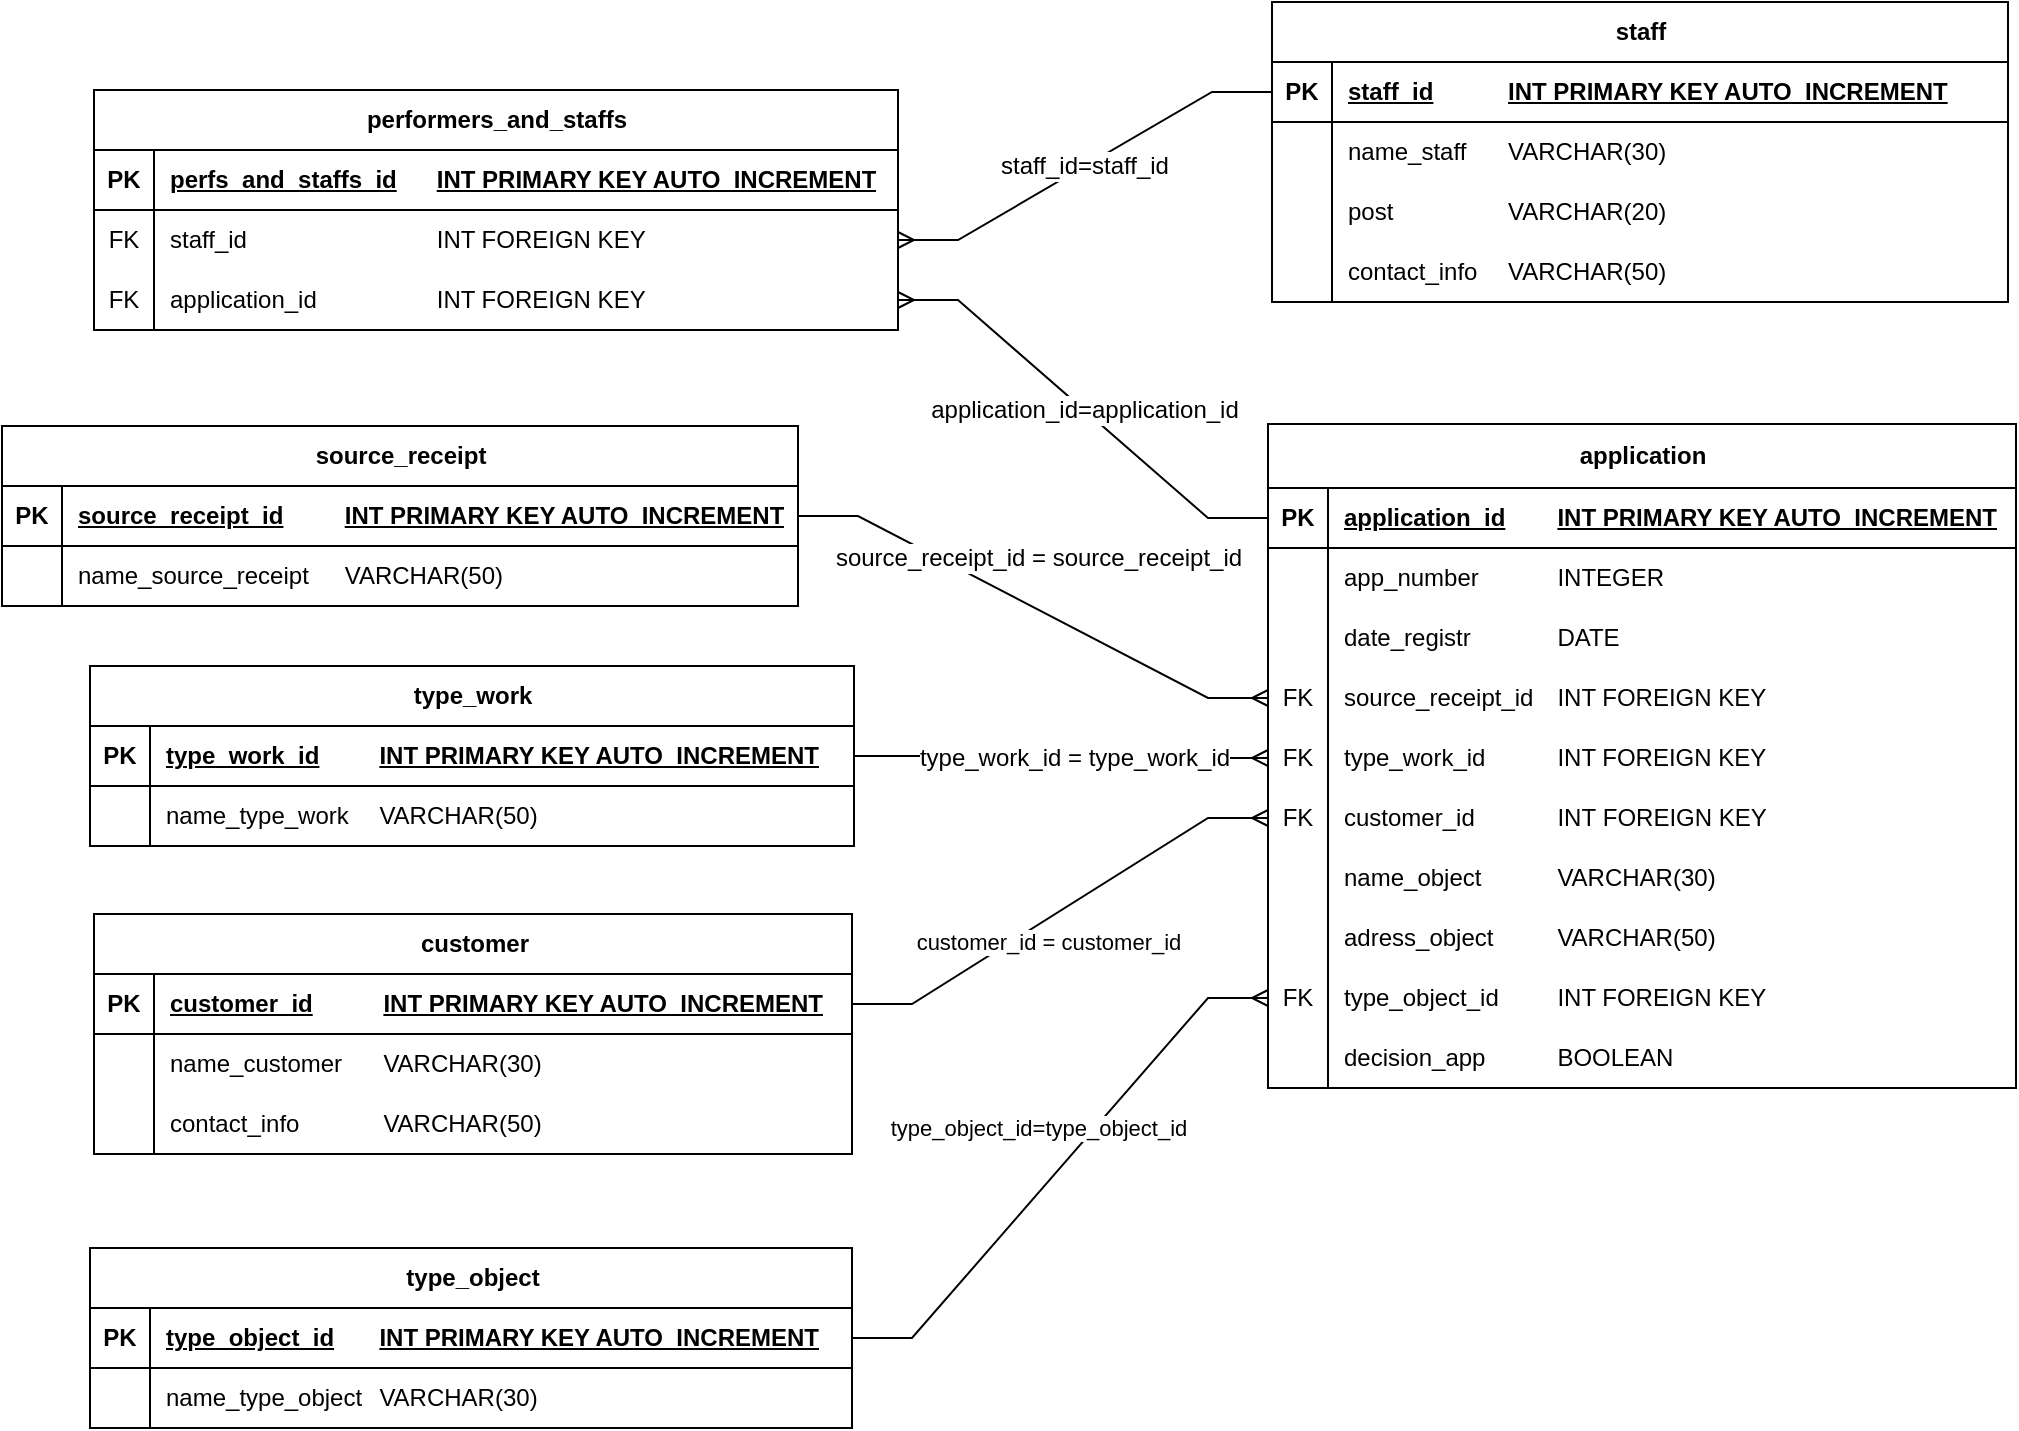 <mxfile version="22.0.4" type="github">
  <diagram name="Страница — 1" id="T-DKoPtSWhTibY__fKl3">
    <mxGraphModel dx="1788" dy="986" grid="0" gridSize="10" guides="1" tooltips="1" connect="1" arrows="1" fold="1" page="0" pageScale="1" pageWidth="827" pageHeight="1169" math="0" shadow="0">
      <root>
        <mxCell id="0" />
        <mxCell id="1" parent="0" />
        <mxCell id="Ei_ifeEXS_Easvcl2ouu-1" value="application" style="shape=table;startSize=32;container=1;collapsible=1;childLayout=tableLayout;fixedRows=1;rowLines=0;fontStyle=1;align=center;resizeLast=1;html=1;" parent="1" vertex="1">
          <mxGeometry x="367" y="-95" width="374" height="332" as="geometry" />
        </mxCell>
        <mxCell id="Ei_ifeEXS_Easvcl2ouu-2" value="" style="shape=tableRow;horizontal=0;startSize=0;swimlaneHead=0;swimlaneBody=0;fillColor=none;collapsible=0;dropTarget=0;points=[[0,0.5],[1,0.5]];portConstraint=eastwest;top=0;left=0;right=0;bottom=1;" parent="Ei_ifeEXS_Easvcl2ouu-1" vertex="1">
          <mxGeometry y="32" width="374" height="30" as="geometry" />
        </mxCell>
        <mxCell id="Ei_ifeEXS_Easvcl2ouu-3" value="PK" style="shape=partialRectangle;connectable=0;fillColor=none;top=0;left=0;bottom=0;right=0;fontStyle=1;overflow=hidden;whiteSpace=wrap;html=1;" parent="Ei_ifeEXS_Easvcl2ouu-2" vertex="1">
          <mxGeometry width="30" height="30" as="geometry">
            <mxRectangle width="30" height="30" as="alternateBounds" />
          </mxGeometry>
        </mxCell>
        <mxCell id="Ei_ifeEXS_Easvcl2ouu-4" value="application_id&lt;span style=&quot;white-space: pre;&quot;&gt;&#x9;&lt;/span&gt;INT PRIMARY KEY AUTO_INCREMENT" style="shape=partialRectangle;connectable=0;fillColor=none;top=0;left=0;bottom=0;right=0;align=left;spacingLeft=6;fontStyle=5;overflow=hidden;whiteSpace=wrap;html=1;" parent="Ei_ifeEXS_Easvcl2ouu-2" vertex="1">
          <mxGeometry x="30" width="344" height="30" as="geometry">
            <mxRectangle width="344" height="30" as="alternateBounds" />
          </mxGeometry>
        </mxCell>
        <mxCell id="Ei_ifeEXS_Easvcl2ouu-5" value="" style="shape=tableRow;horizontal=0;startSize=0;swimlaneHead=0;swimlaneBody=0;fillColor=none;collapsible=0;dropTarget=0;points=[[0,0.5],[1,0.5]];portConstraint=eastwest;top=0;left=0;right=0;bottom=0;" parent="Ei_ifeEXS_Easvcl2ouu-1" vertex="1">
          <mxGeometry y="62" width="374" height="30" as="geometry" />
        </mxCell>
        <mxCell id="Ei_ifeEXS_Easvcl2ouu-6" value="" style="shape=partialRectangle;connectable=0;fillColor=none;top=0;left=0;bottom=0;right=0;editable=1;overflow=hidden;whiteSpace=wrap;html=1;" parent="Ei_ifeEXS_Easvcl2ouu-5" vertex="1">
          <mxGeometry width="30" height="30" as="geometry">
            <mxRectangle width="30" height="30" as="alternateBounds" />
          </mxGeometry>
        </mxCell>
        <mxCell id="Ei_ifeEXS_Easvcl2ouu-7" value="&lt;font style=&quot;vertical-align: inherit;&quot;&gt;&lt;font style=&quot;vertical-align: inherit;&quot;&gt;app_number &lt;span style=&quot;white-space: pre;&quot;&gt;&#x9;&lt;/span&gt;&lt;span style=&quot;white-space: pre;&quot;&gt;&#x9;&lt;/span&gt;INTEGER&lt;/font&gt;&lt;/font&gt;" style="shape=partialRectangle;connectable=0;fillColor=none;top=0;left=0;bottom=0;right=0;align=left;spacingLeft=6;overflow=hidden;whiteSpace=wrap;html=1;" parent="Ei_ifeEXS_Easvcl2ouu-5" vertex="1">
          <mxGeometry x="30" width="344" height="30" as="geometry">
            <mxRectangle width="344" height="30" as="alternateBounds" />
          </mxGeometry>
        </mxCell>
        <mxCell id="Ei_ifeEXS_Easvcl2ouu-8" value="" style="shape=tableRow;horizontal=0;startSize=0;swimlaneHead=0;swimlaneBody=0;fillColor=none;collapsible=0;dropTarget=0;points=[[0,0.5],[1,0.5]];portConstraint=eastwest;top=0;left=0;right=0;bottom=0;" parent="Ei_ifeEXS_Easvcl2ouu-1" vertex="1">
          <mxGeometry y="92" width="374" height="30" as="geometry" />
        </mxCell>
        <mxCell id="Ei_ifeEXS_Easvcl2ouu-9" value="" style="shape=partialRectangle;connectable=0;fillColor=none;top=0;left=0;bottom=0;right=0;editable=1;overflow=hidden;whiteSpace=wrap;html=1;" parent="Ei_ifeEXS_Easvcl2ouu-8" vertex="1">
          <mxGeometry width="30" height="30" as="geometry">
            <mxRectangle width="30" height="30" as="alternateBounds" />
          </mxGeometry>
        </mxCell>
        <mxCell id="Ei_ifeEXS_Easvcl2ouu-10" value="&lt;font style=&quot;vertical-align: inherit;&quot;&gt;&lt;font style=&quot;vertical-align: inherit;&quot;&gt;date_registr&lt;span style=&quot;white-space: pre;&quot;&gt;&#x9;&lt;/span&gt;&lt;span style=&quot;white-space: pre;&quot;&gt;&#x9;&lt;/span&gt;DATE&lt;/font&gt;&lt;/font&gt;" style="shape=partialRectangle;connectable=0;fillColor=none;top=0;left=0;bottom=0;right=0;align=left;spacingLeft=6;overflow=hidden;whiteSpace=wrap;html=1;" parent="Ei_ifeEXS_Easvcl2ouu-8" vertex="1">
          <mxGeometry x="30" width="344" height="30" as="geometry">
            <mxRectangle width="344" height="30" as="alternateBounds" />
          </mxGeometry>
        </mxCell>
        <mxCell id="Ei_ifeEXS_Easvcl2ouu-11" value="" style="shape=tableRow;horizontal=0;startSize=0;swimlaneHead=0;swimlaneBody=0;fillColor=none;collapsible=0;dropTarget=0;points=[[0,0.5],[1,0.5]];portConstraint=eastwest;top=0;left=0;right=0;bottom=0;" parent="Ei_ifeEXS_Easvcl2ouu-1" vertex="1">
          <mxGeometry y="122" width="374" height="30" as="geometry" />
        </mxCell>
        <mxCell id="Ei_ifeEXS_Easvcl2ouu-12" value="FK" style="shape=partialRectangle;connectable=0;fillColor=none;top=0;left=0;bottom=0;right=0;editable=1;overflow=hidden;whiteSpace=wrap;html=1;" parent="Ei_ifeEXS_Easvcl2ouu-11" vertex="1">
          <mxGeometry width="30" height="30" as="geometry">
            <mxRectangle width="30" height="30" as="alternateBounds" />
          </mxGeometry>
        </mxCell>
        <mxCell id="Ei_ifeEXS_Easvcl2ouu-13" value="&lt;font style=&quot;vertical-align: inherit;&quot;&gt;&lt;font style=&quot;vertical-align: inherit;&quot;&gt;source_receipt_id&lt;span style=&quot;white-space: pre;&quot;&gt;&#x9;&lt;/span&gt;&lt;span style=&quot;&quot;&gt;&lt;span style=&quot;white-space: pre;&quot;&gt;INT &lt;/span&gt;&lt;/span&gt;&lt;/font&gt;&lt;/font&gt;FOREIGN KEY" style="shape=partialRectangle;connectable=0;fillColor=none;top=0;left=0;bottom=0;right=0;align=left;spacingLeft=6;overflow=hidden;whiteSpace=wrap;html=1;" parent="Ei_ifeEXS_Easvcl2ouu-11" vertex="1">
          <mxGeometry x="30" width="344" height="30" as="geometry">
            <mxRectangle width="344" height="30" as="alternateBounds" />
          </mxGeometry>
        </mxCell>
        <mxCell id="Ei_ifeEXS_Easvcl2ouu-24" value="" style="shape=tableRow;horizontal=0;startSize=0;swimlaneHead=0;swimlaneBody=0;fillColor=none;collapsible=0;dropTarget=0;points=[[0,0.5],[1,0.5]];portConstraint=eastwest;top=0;left=0;right=0;bottom=0;" parent="Ei_ifeEXS_Easvcl2ouu-1" vertex="1">
          <mxGeometry y="152" width="374" height="30" as="geometry" />
        </mxCell>
        <mxCell id="Ei_ifeEXS_Easvcl2ouu-25" value="FK" style="shape=partialRectangle;connectable=0;fillColor=none;top=0;left=0;bottom=0;right=0;editable=1;overflow=hidden;whiteSpace=wrap;html=1;" parent="Ei_ifeEXS_Easvcl2ouu-24" vertex="1">
          <mxGeometry width="30" height="30" as="geometry">
            <mxRectangle width="30" height="30" as="alternateBounds" />
          </mxGeometry>
        </mxCell>
        <mxCell id="Ei_ifeEXS_Easvcl2ouu-26" value="type_work_id&lt;span style=&quot;&quot;&gt;&lt;span style=&quot;white-space: pre;&quot;&gt;&amp;nbsp;&amp;nbsp;&amp;nbsp;&amp;nbsp;&lt;/span&gt;&lt;/span&gt;&lt;span style=&quot;&quot;&gt;&lt;span style=&quot;white-space: pre;&quot;&gt;&amp;nbsp;&amp;nbsp;&amp;nbsp;&amp;nbsp;&lt;span style=&quot;white-space: pre;&quot;&gt;&#x9;&lt;/span&gt;INT &lt;/span&gt;&lt;/span&gt;FOREIGN KEY" style="shape=partialRectangle;connectable=0;fillColor=none;top=0;left=0;bottom=0;right=0;align=left;spacingLeft=6;overflow=hidden;whiteSpace=wrap;html=1;" parent="Ei_ifeEXS_Easvcl2ouu-24" vertex="1">
          <mxGeometry x="30" width="344" height="30" as="geometry">
            <mxRectangle width="344" height="30" as="alternateBounds" />
          </mxGeometry>
        </mxCell>
        <mxCell id="Ei_ifeEXS_Easvcl2ouu-27" value="" style="shape=tableRow;horizontal=0;startSize=0;swimlaneHead=0;swimlaneBody=0;fillColor=none;collapsible=0;dropTarget=0;points=[[0,0.5],[1,0.5]];portConstraint=eastwest;top=0;left=0;right=0;bottom=0;" parent="Ei_ifeEXS_Easvcl2ouu-1" vertex="1">
          <mxGeometry y="182" width="374" height="30" as="geometry" />
        </mxCell>
        <mxCell id="Ei_ifeEXS_Easvcl2ouu-28" value="FK" style="shape=partialRectangle;connectable=0;fillColor=none;top=0;left=0;bottom=0;right=0;editable=1;overflow=hidden;whiteSpace=wrap;html=1;" parent="Ei_ifeEXS_Easvcl2ouu-27" vertex="1">
          <mxGeometry width="30" height="30" as="geometry">
            <mxRectangle width="30" height="30" as="alternateBounds" />
          </mxGeometry>
        </mxCell>
        <mxCell id="Ei_ifeEXS_Easvcl2ouu-29" value="&lt;font style=&quot;vertical-align: inherit;&quot;&gt;&lt;font style=&quot;vertical-align: inherit;&quot;&gt;customer_id&lt;span style=&quot;white-space: pre;&quot;&gt;&#x9;&lt;/span&gt;&lt;span style=&quot;white-space: pre;&quot;&gt;&#x9;&lt;/span&gt;INT&amp;nbsp;&lt;/font&gt;&lt;/font&gt;&lt;span style=&quot;border-color: var(--border-color);&quot;&gt;&lt;/span&gt;FOREIGN KEY" style="shape=partialRectangle;connectable=0;fillColor=none;top=0;left=0;bottom=0;right=0;align=left;spacingLeft=6;overflow=hidden;whiteSpace=wrap;html=1;" parent="Ei_ifeEXS_Easvcl2ouu-27" vertex="1">
          <mxGeometry x="30" width="344" height="30" as="geometry">
            <mxRectangle width="344" height="30" as="alternateBounds" />
          </mxGeometry>
        </mxCell>
        <mxCell id="Ei_ifeEXS_Easvcl2ouu-30" value="" style="shape=tableRow;horizontal=0;startSize=0;swimlaneHead=0;swimlaneBody=0;fillColor=none;collapsible=0;dropTarget=0;points=[[0,0.5],[1,0.5]];portConstraint=eastwest;top=0;left=0;right=0;bottom=0;" parent="Ei_ifeEXS_Easvcl2ouu-1" vertex="1">
          <mxGeometry y="212" width="374" height="30" as="geometry" />
        </mxCell>
        <mxCell id="Ei_ifeEXS_Easvcl2ouu-31" value="" style="shape=partialRectangle;connectable=0;fillColor=none;top=0;left=0;bottom=0;right=0;editable=1;overflow=hidden;whiteSpace=wrap;html=1;" parent="Ei_ifeEXS_Easvcl2ouu-30" vertex="1">
          <mxGeometry width="30" height="30" as="geometry">
            <mxRectangle width="30" height="30" as="alternateBounds" />
          </mxGeometry>
        </mxCell>
        <mxCell id="Ei_ifeEXS_Easvcl2ouu-32" value="name_object&lt;span style=&quot;white-space: pre;&quot;&gt;&#x9;&lt;/span&gt;&lt;span style=&quot;white-space: pre;&quot;&gt;&#x9;&lt;/span&gt;VARCHAR(30)" style="shape=partialRectangle;connectable=0;fillColor=none;top=0;left=0;bottom=0;right=0;align=left;spacingLeft=6;overflow=hidden;whiteSpace=wrap;html=1;" parent="Ei_ifeEXS_Easvcl2ouu-30" vertex="1">
          <mxGeometry x="30" width="344" height="30" as="geometry">
            <mxRectangle width="344" height="30" as="alternateBounds" />
          </mxGeometry>
        </mxCell>
        <mxCell id="Ei_ifeEXS_Easvcl2ouu-33" value="" style="shape=tableRow;horizontal=0;startSize=0;swimlaneHead=0;swimlaneBody=0;fillColor=none;collapsible=0;dropTarget=0;points=[[0,0.5],[1,0.5]];portConstraint=eastwest;top=0;left=0;right=0;bottom=0;" parent="Ei_ifeEXS_Easvcl2ouu-1" vertex="1">
          <mxGeometry y="242" width="374" height="30" as="geometry" />
        </mxCell>
        <mxCell id="Ei_ifeEXS_Easvcl2ouu-34" value="" style="shape=partialRectangle;connectable=0;fillColor=none;top=0;left=0;bottom=0;right=0;editable=1;overflow=hidden;whiteSpace=wrap;html=1;" parent="Ei_ifeEXS_Easvcl2ouu-33" vertex="1">
          <mxGeometry width="30" height="30" as="geometry">
            <mxRectangle width="30" height="30" as="alternateBounds" />
          </mxGeometry>
        </mxCell>
        <mxCell id="Ei_ifeEXS_Easvcl2ouu-35" value="adress_object&lt;span style=&quot;white-space: pre;&quot;&gt;&#x9;&lt;/span&gt;&lt;span style=&quot;white-space: pre;&quot;&gt;&#x9;&lt;/span&gt;VARCHAR(50)" style="shape=partialRectangle;connectable=0;fillColor=none;top=0;left=0;bottom=0;right=0;align=left;spacingLeft=6;overflow=hidden;whiteSpace=wrap;html=1;" parent="Ei_ifeEXS_Easvcl2ouu-33" vertex="1">
          <mxGeometry x="30" width="344" height="30" as="geometry">
            <mxRectangle width="344" height="30" as="alternateBounds" />
          </mxGeometry>
        </mxCell>
        <mxCell id="Ei_ifeEXS_Easvcl2ouu-36" value="" style="shape=tableRow;horizontal=0;startSize=0;swimlaneHead=0;swimlaneBody=0;fillColor=none;collapsible=0;dropTarget=0;points=[[0,0.5],[1,0.5]];portConstraint=eastwest;top=0;left=0;right=0;bottom=0;" parent="Ei_ifeEXS_Easvcl2ouu-1" vertex="1">
          <mxGeometry y="272" width="374" height="30" as="geometry" />
        </mxCell>
        <mxCell id="Ei_ifeEXS_Easvcl2ouu-37" value="FK" style="shape=partialRectangle;connectable=0;fillColor=none;top=0;left=0;bottom=0;right=0;editable=1;overflow=hidden;whiteSpace=wrap;html=1;" parent="Ei_ifeEXS_Easvcl2ouu-36" vertex="1">
          <mxGeometry width="30" height="30" as="geometry">
            <mxRectangle width="30" height="30" as="alternateBounds" />
          </mxGeometry>
        </mxCell>
        <mxCell id="Ei_ifeEXS_Easvcl2ouu-38" value="type_object_id&lt;span style=&quot;white-space: pre;&quot;&gt;&#x9;&lt;/span&gt;&lt;span style=&quot;white-space: pre;&quot;&gt;&#x9;&lt;/span&gt;INT FOREIGN KEY" style="shape=partialRectangle;connectable=0;fillColor=none;top=0;left=0;bottom=0;right=0;align=left;spacingLeft=6;overflow=hidden;whiteSpace=wrap;html=1;" parent="Ei_ifeEXS_Easvcl2ouu-36" vertex="1">
          <mxGeometry x="30" width="344" height="30" as="geometry">
            <mxRectangle width="344" height="30" as="alternateBounds" />
          </mxGeometry>
        </mxCell>
        <mxCell id="Ei_ifeEXS_Easvcl2ouu-211" value="" style="shape=tableRow;horizontal=0;startSize=0;swimlaneHead=0;swimlaneBody=0;fillColor=none;collapsible=0;dropTarget=0;points=[[0,0.5],[1,0.5]];portConstraint=eastwest;top=0;left=0;right=0;bottom=0;" parent="Ei_ifeEXS_Easvcl2ouu-1" vertex="1">
          <mxGeometry y="302" width="374" height="30" as="geometry" />
        </mxCell>
        <mxCell id="Ei_ifeEXS_Easvcl2ouu-212" value="" style="shape=partialRectangle;connectable=0;fillColor=none;top=0;left=0;bottom=0;right=0;editable=1;overflow=hidden;whiteSpace=wrap;html=1;" parent="Ei_ifeEXS_Easvcl2ouu-211" vertex="1">
          <mxGeometry width="30" height="30" as="geometry">
            <mxRectangle width="30" height="30" as="alternateBounds" />
          </mxGeometry>
        </mxCell>
        <mxCell id="Ei_ifeEXS_Easvcl2ouu-213" value="decision_app&lt;span style=&quot;white-space: pre;&quot;&gt;&#x9;&lt;/span&gt;&lt;span style=&quot;white-space: pre;&quot;&gt;&#x9;&lt;/span&gt;BOOLEAN" style="shape=partialRectangle;connectable=0;fillColor=none;top=0;left=0;bottom=0;right=0;align=left;spacingLeft=6;overflow=hidden;whiteSpace=wrap;html=1;" parent="Ei_ifeEXS_Easvcl2ouu-211" vertex="1">
          <mxGeometry x="30" width="344" height="30" as="geometry">
            <mxRectangle width="344" height="30" as="alternateBounds" />
          </mxGeometry>
        </mxCell>
        <mxCell id="Ei_ifeEXS_Easvcl2ouu-14" value="" style="shape=tableRow;horizontal=0;startSize=0;swimlaneHead=0;swimlaneBody=0;fillColor=none;collapsible=0;dropTarget=0;points=[[0,0.5],[1,0.5]];portConstraint=eastwest;top=0;left=0;right=0;bottom=0;" parent="1" vertex="1">
          <mxGeometry x="-40" y="230" width="180" height="30" as="geometry" />
        </mxCell>
        <mxCell id="Ei_ifeEXS_Easvcl2ouu-17" value="" style="shape=tableRow;horizontal=0;startSize=0;swimlaneHead=0;swimlaneBody=0;fillColor=none;collapsible=0;dropTarget=0;points=[[0,0.5],[1,0.5]];portConstraint=eastwest;top=0;left=0;right=0;bottom=0;" parent="1" vertex="1">
          <mxGeometry x="-40" y="170" width="180" height="30" as="geometry" />
        </mxCell>
        <mxCell id="Ei_ifeEXS_Easvcl2ouu-18" value="" style="shape=partialRectangle;connectable=0;fillColor=none;top=0;left=0;bottom=0;right=0;editable=1;overflow=hidden;whiteSpace=wrap;html=1;" parent="Ei_ifeEXS_Easvcl2ouu-17" vertex="1">
          <mxGeometry width="30" height="30" as="geometry">
            <mxRectangle width="30" height="30" as="alternateBounds" />
          </mxGeometry>
        </mxCell>
        <mxCell id="Ei_ifeEXS_Easvcl2ouu-20" value="" style="shape=tableRow;horizontal=0;startSize=0;swimlaneHead=0;swimlaneBody=0;fillColor=none;collapsible=0;dropTarget=0;points=[[0,0.5],[1,0.5]];portConstraint=eastwest;top=0;left=0;right=0;bottom=0;" parent="1" vertex="1">
          <mxGeometry x="-40" y="230" width="180" height="30" as="geometry" />
        </mxCell>
        <mxCell id="Ei_ifeEXS_Easvcl2ouu-23" value="" style="shape=tableRow;horizontal=0;startSize=0;swimlaneHead=0;swimlaneBody=0;fillColor=none;collapsible=0;dropTarget=0;points=[[0,0.5],[1,0.5]];portConstraint=eastwest;top=0;left=0;right=0;bottom=0;" parent="1" vertex="1">
          <mxGeometry x="-30" y="240" width="180" height="30" as="geometry" />
        </mxCell>
        <mxCell id="Ei_ifeEXS_Easvcl2ouu-42" value="&lt;font style=&quot;vertical-align: inherit;&quot;&gt;&lt;font style=&quot;vertical-align: inherit;&quot;&gt;staff&lt;/font&gt;&lt;/font&gt;" style="shape=table;startSize=30;container=1;collapsible=1;childLayout=tableLayout;fixedRows=1;rowLines=0;fontStyle=1;align=center;resizeLast=1;html=1;" parent="1" vertex="1">
          <mxGeometry x="369" y="-306" width="368" height="150" as="geometry" />
        </mxCell>
        <mxCell id="Ei_ifeEXS_Easvcl2ouu-43" value="" style="shape=tableRow;horizontal=0;startSize=0;swimlaneHead=0;swimlaneBody=0;fillColor=none;collapsible=0;dropTarget=0;points=[[0,0.5],[1,0.5]];portConstraint=eastwest;top=0;left=0;right=0;bottom=1;" parent="Ei_ifeEXS_Easvcl2ouu-42" vertex="1">
          <mxGeometry y="30" width="368" height="30" as="geometry" />
        </mxCell>
        <mxCell id="Ei_ifeEXS_Easvcl2ouu-44" value="PK" style="shape=partialRectangle;connectable=0;fillColor=none;top=0;left=0;bottom=0;right=0;fontStyle=1;overflow=hidden;whiteSpace=wrap;html=1;" parent="Ei_ifeEXS_Easvcl2ouu-43" vertex="1">
          <mxGeometry width="30" height="30" as="geometry">
            <mxRectangle width="30" height="30" as="alternateBounds" />
          </mxGeometry>
        </mxCell>
        <mxCell id="Ei_ifeEXS_Easvcl2ouu-45" value="staff_id&lt;span style=&quot;white-space: pre;&quot;&gt;&#x9;&lt;/span&gt;&lt;span style=&quot;white-space: pre;&quot;&gt;&#x9;&lt;/span&gt;INT PRIMARY KEY AUTO_INCREMENT" style="shape=partialRectangle;connectable=0;fillColor=none;top=0;left=0;bottom=0;right=0;align=left;spacingLeft=6;fontStyle=5;overflow=hidden;whiteSpace=wrap;html=1;" parent="Ei_ifeEXS_Easvcl2ouu-43" vertex="1">
          <mxGeometry x="30" width="338" height="30" as="geometry">
            <mxRectangle width="338" height="30" as="alternateBounds" />
          </mxGeometry>
        </mxCell>
        <mxCell id="Ei_ifeEXS_Easvcl2ouu-46" value="" style="shape=tableRow;horizontal=0;startSize=0;swimlaneHead=0;swimlaneBody=0;fillColor=none;collapsible=0;dropTarget=0;points=[[0,0.5],[1,0.5]];portConstraint=eastwest;top=0;left=0;right=0;bottom=0;" parent="Ei_ifeEXS_Easvcl2ouu-42" vertex="1">
          <mxGeometry y="60" width="368" height="30" as="geometry" />
        </mxCell>
        <mxCell id="Ei_ifeEXS_Easvcl2ouu-47" value="" style="shape=partialRectangle;connectable=0;fillColor=none;top=0;left=0;bottom=0;right=0;editable=1;overflow=hidden;whiteSpace=wrap;html=1;" parent="Ei_ifeEXS_Easvcl2ouu-46" vertex="1">
          <mxGeometry width="30" height="30" as="geometry">
            <mxRectangle width="30" height="30" as="alternateBounds" />
          </mxGeometry>
        </mxCell>
        <mxCell id="Ei_ifeEXS_Easvcl2ouu-48" value="&lt;font style=&quot;vertical-align: inherit;&quot;&gt;&lt;font style=&quot;vertical-align: inherit;&quot;&gt;name_staff&lt;span style=&quot;white-space: pre;&quot;&gt;&#x9;&lt;/span&gt;VARCHAR(30)&lt;/font&gt;&lt;/font&gt;" style="shape=partialRectangle;connectable=0;fillColor=none;top=0;left=0;bottom=0;right=0;align=left;spacingLeft=6;overflow=hidden;whiteSpace=wrap;html=1;" parent="Ei_ifeEXS_Easvcl2ouu-46" vertex="1">
          <mxGeometry x="30" width="338" height="30" as="geometry">
            <mxRectangle width="338" height="30" as="alternateBounds" />
          </mxGeometry>
        </mxCell>
        <mxCell id="Ei_ifeEXS_Easvcl2ouu-49" value="" style="shape=tableRow;horizontal=0;startSize=0;swimlaneHead=0;swimlaneBody=0;fillColor=none;collapsible=0;dropTarget=0;points=[[0,0.5],[1,0.5]];portConstraint=eastwest;top=0;left=0;right=0;bottom=0;" parent="Ei_ifeEXS_Easvcl2ouu-42" vertex="1">
          <mxGeometry y="90" width="368" height="30" as="geometry" />
        </mxCell>
        <mxCell id="Ei_ifeEXS_Easvcl2ouu-50" value="" style="shape=partialRectangle;connectable=0;fillColor=none;top=0;left=0;bottom=0;right=0;editable=1;overflow=hidden;whiteSpace=wrap;html=1;" parent="Ei_ifeEXS_Easvcl2ouu-49" vertex="1">
          <mxGeometry width="30" height="30" as="geometry">
            <mxRectangle width="30" height="30" as="alternateBounds" />
          </mxGeometry>
        </mxCell>
        <mxCell id="Ei_ifeEXS_Easvcl2ouu-51" value="post&lt;span style=&quot;white-space: pre;&quot;&gt;&#x9;&lt;/span&gt;&lt;span style=&quot;white-space: pre;&quot;&gt;&#x9;&lt;/span&gt;&lt;span style=&quot;white-space: pre;&quot;&gt;&#x9;&lt;/span&gt;VARCHAR(20)" style="shape=partialRectangle;connectable=0;fillColor=none;top=0;left=0;bottom=0;right=0;align=left;spacingLeft=6;overflow=hidden;whiteSpace=wrap;html=1;" parent="Ei_ifeEXS_Easvcl2ouu-49" vertex="1">
          <mxGeometry x="30" width="338" height="30" as="geometry">
            <mxRectangle width="338" height="30" as="alternateBounds" />
          </mxGeometry>
        </mxCell>
        <mxCell id="Ei_ifeEXS_Easvcl2ouu-52" value="" style="shape=tableRow;horizontal=0;startSize=0;swimlaneHead=0;swimlaneBody=0;fillColor=none;collapsible=0;dropTarget=0;points=[[0,0.5],[1,0.5]];portConstraint=eastwest;top=0;left=0;right=0;bottom=0;" parent="Ei_ifeEXS_Easvcl2ouu-42" vertex="1">
          <mxGeometry y="120" width="368" height="30" as="geometry" />
        </mxCell>
        <mxCell id="Ei_ifeEXS_Easvcl2ouu-53" value="" style="shape=partialRectangle;connectable=0;fillColor=none;top=0;left=0;bottom=0;right=0;editable=1;overflow=hidden;whiteSpace=wrap;html=1;" parent="Ei_ifeEXS_Easvcl2ouu-52" vertex="1">
          <mxGeometry width="30" height="30" as="geometry">
            <mxRectangle width="30" height="30" as="alternateBounds" />
          </mxGeometry>
        </mxCell>
        <mxCell id="Ei_ifeEXS_Easvcl2ouu-54" value="contact_info&lt;span style=&quot;white-space: pre;&quot;&gt;&#x9;&lt;/span&gt;VARCHAR(50)" style="shape=partialRectangle;connectable=0;fillColor=none;top=0;left=0;bottom=0;right=0;align=left;spacingLeft=6;overflow=hidden;whiteSpace=wrap;html=1;" parent="Ei_ifeEXS_Easvcl2ouu-52" vertex="1">
          <mxGeometry x="30" width="338" height="30" as="geometry">
            <mxRectangle width="338" height="30" as="alternateBounds" />
          </mxGeometry>
        </mxCell>
        <mxCell id="Ei_ifeEXS_Easvcl2ouu-95" value="customer" style="shape=table;startSize=30;container=1;collapsible=1;childLayout=tableLayout;fixedRows=1;rowLines=0;fontStyle=1;align=center;resizeLast=1;html=1;" parent="1" vertex="1">
          <mxGeometry x="-220" y="150" width="379" height="120" as="geometry" />
        </mxCell>
        <mxCell id="Ei_ifeEXS_Easvcl2ouu-96" value="" style="shape=tableRow;horizontal=0;startSize=0;swimlaneHead=0;swimlaneBody=0;fillColor=none;collapsible=0;dropTarget=0;points=[[0,0.5],[1,0.5]];portConstraint=eastwest;top=0;left=0;right=0;bottom=1;" parent="Ei_ifeEXS_Easvcl2ouu-95" vertex="1">
          <mxGeometry y="30" width="379" height="30" as="geometry" />
        </mxCell>
        <mxCell id="Ei_ifeEXS_Easvcl2ouu-97" value="PK" style="shape=partialRectangle;connectable=0;fillColor=none;top=0;left=0;bottom=0;right=0;fontStyle=1;overflow=hidden;whiteSpace=wrap;html=1;" parent="Ei_ifeEXS_Easvcl2ouu-96" vertex="1">
          <mxGeometry width="30" height="30" as="geometry">
            <mxRectangle width="30" height="30" as="alternateBounds" />
          </mxGeometry>
        </mxCell>
        <mxCell id="Ei_ifeEXS_Easvcl2ouu-98" value="customer_id&lt;span style=&quot;white-space: pre;&quot;&gt;&#x9;&lt;/span&gt;&lt;span style=&quot;white-space: pre;&quot;&gt;&#x9;&lt;/span&gt;INT PRIMARY KEY AUTO_INCREMENT" style="shape=partialRectangle;connectable=0;fillColor=none;top=0;left=0;bottom=0;right=0;align=left;spacingLeft=6;fontStyle=5;overflow=hidden;whiteSpace=wrap;html=1;" parent="Ei_ifeEXS_Easvcl2ouu-96" vertex="1">
          <mxGeometry x="30" width="349" height="30" as="geometry">
            <mxRectangle width="349" height="30" as="alternateBounds" />
          </mxGeometry>
        </mxCell>
        <mxCell id="Ei_ifeEXS_Easvcl2ouu-99" value="" style="shape=tableRow;horizontal=0;startSize=0;swimlaneHead=0;swimlaneBody=0;fillColor=none;collapsible=0;dropTarget=0;points=[[0,0.5],[1,0.5]];portConstraint=eastwest;top=0;left=0;right=0;bottom=0;" parent="Ei_ifeEXS_Easvcl2ouu-95" vertex="1">
          <mxGeometry y="60" width="379" height="30" as="geometry" />
        </mxCell>
        <mxCell id="Ei_ifeEXS_Easvcl2ouu-100" value="" style="shape=partialRectangle;connectable=0;fillColor=none;top=0;left=0;bottom=0;right=0;editable=1;overflow=hidden;whiteSpace=wrap;html=1;" parent="Ei_ifeEXS_Easvcl2ouu-99" vertex="1">
          <mxGeometry width="30" height="30" as="geometry">
            <mxRectangle width="30" height="30" as="alternateBounds" />
          </mxGeometry>
        </mxCell>
        <mxCell id="Ei_ifeEXS_Easvcl2ouu-101" value="name_customer&lt;span style=&quot;white-space: pre;&quot;&gt;&#x9;&lt;/span&gt;VARCHAR(30)" style="shape=partialRectangle;connectable=0;fillColor=none;top=0;left=0;bottom=0;right=0;align=left;spacingLeft=6;overflow=hidden;whiteSpace=wrap;html=1;" parent="Ei_ifeEXS_Easvcl2ouu-99" vertex="1">
          <mxGeometry x="30" width="349" height="30" as="geometry">
            <mxRectangle width="349" height="30" as="alternateBounds" />
          </mxGeometry>
        </mxCell>
        <mxCell id="Ei_ifeEXS_Easvcl2ouu-105" value="" style="shape=tableRow;horizontal=0;startSize=0;swimlaneHead=0;swimlaneBody=0;fillColor=none;collapsible=0;dropTarget=0;points=[[0,0.5],[1,0.5]];portConstraint=eastwest;top=0;left=0;right=0;bottom=0;" parent="Ei_ifeEXS_Easvcl2ouu-95" vertex="1">
          <mxGeometry y="90" width="379" height="30" as="geometry" />
        </mxCell>
        <mxCell id="Ei_ifeEXS_Easvcl2ouu-106" value="" style="shape=partialRectangle;connectable=0;fillColor=none;top=0;left=0;bottom=0;right=0;editable=1;overflow=hidden;whiteSpace=wrap;html=1;" parent="Ei_ifeEXS_Easvcl2ouu-105" vertex="1">
          <mxGeometry width="30" height="30" as="geometry">
            <mxRectangle width="30" height="30" as="alternateBounds" />
          </mxGeometry>
        </mxCell>
        <mxCell id="Ei_ifeEXS_Easvcl2ouu-107" value="contact_info&lt;span style=&quot;white-space: pre;&quot;&gt;&#x9;&lt;/span&gt;&lt;span style=&quot;white-space: pre;&quot;&gt;&#x9;&lt;/span&gt;VARCHAR(50)" style="shape=partialRectangle;connectable=0;fillColor=none;top=0;left=0;bottom=0;right=0;align=left;spacingLeft=6;overflow=hidden;whiteSpace=wrap;html=1;" parent="Ei_ifeEXS_Easvcl2ouu-105" vertex="1">
          <mxGeometry x="30" width="349" height="30" as="geometry">
            <mxRectangle width="349" height="30" as="alternateBounds" />
          </mxGeometry>
        </mxCell>
        <mxCell id="Ei_ifeEXS_Easvcl2ouu-108" value="source_receipt" style="shape=table;startSize=30;container=1;collapsible=1;childLayout=tableLayout;fixedRows=1;rowLines=0;fontStyle=1;align=center;resizeLast=1;html=1;" parent="1" vertex="1">
          <mxGeometry x="-266" y="-94" width="398" height="90" as="geometry" />
        </mxCell>
        <mxCell id="Ei_ifeEXS_Easvcl2ouu-109" value="" style="shape=tableRow;horizontal=0;startSize=0;swimlaneHead=0;swimlaneBody=0;fillColor=none;collapsible=0;dropTarget=0;points=[[0,0.5],[1,0.5]];portConstraint=eastwest;top=0;left=0;right=0;bottom=1;" parent="Ei_ifeEXS_Easvcl2ouu-108" vertex="1">
          <mxGeometry y="30" width="398" height="30" as="geometry" />
        </mxCell>
        <mxCell id="Ei_ifeEXS_Easvcl2ouu-110" value="PK" style="shape=partialRectangle;connectable=0;fillColor=none;top=0;left=0;bottom=0;right=0;fontStyle=1;overflow=hidden;whiteSpace=wrap;html=1;" parent="Ei_ifeEXS_Easvcl2ouu-109" vertex="1">
          <mxGeometry width="30" height="30" as="geometry">
            <mxRectangle width="30" height="30" as="alternateBounds" />
          </mxGeometry>
        </mxCell>
        <mxCell id="Ei_ifeEXS_Easvcl2ouu-111" value="source_receipt_id&lt;span style=&quot;white-space: pre;&quot;&gt;&#x9;&lt;/span&gt;&lt;span style=&quot;white-space: pre;&quot;&gt;&#x9;&lt;/span&gt;INT PRIMARY KEY AUTO_INCREMENT" style="shape=partialRectangle;connectable=0;fillColor=none;top=0;left=0;bottom=0;right=0;align=left;spacingLeft=6;fontStyle=5;overflow=hidden;whiteSpace=wrap;html=1;" parent="Ei_ifeEXS_Easvcl2ouu-109" vertex="1">
          <mxGeometry x="30" width="368" height="30" as="geometry">
            <mxRectangle width="368" height="30" as="alternateBounds" />
          </mxGeometry>
        </mxCell>
        <mxCell id="Ei_ifeEXS_Easvcl2ouu-112" value="" style="shape=tableRow;horizontal=0;startSize=0;swimlaneHead=0;swimlaneBody=0;fillColor=none;collapsible=0;dropTarget=0;points=[[0,0.5],[1,0.5]];portConstraint=eastwest;top=0;left=0;right=0;bottom=0;" parent="Ei_ifeEXS_Easvcl2ouu-108" vertex="1">
          <mxGeometry y="60" width="398" height="30" as="geometry" />
        </mxCell>
        <mxCell id="Ei_ifeEXS_Easvcl2ouu-113" value="" style="shape=partialRectangle;connectable=0;fillColor=none;top=0;left=0;bottom=0;right=0;editable=1;overflow=hidden;whiteSpace=wrap;html=1;" parent="Ei_ifeEXS_Easvcl2ouu-112" vertex="1">
          <mxGeometry width="30" height="30" as="geometry">
            <mxRectangle width="30" height="30" as="alternateBounds" />
          </mxGeometry>
        </mxCell>
        <mxCell id="Ei_ifeEXS_Easvcl2ouu-114" value="name_source_receipt&amp;nbsp;&lt;span style=&quot;white-space: pre;&quot;&gt;&#x9;&lt;/span&gt;VARCHAR(50)" style="shape=partialRectangle;connectable=0;fillColor=none;top=0;left=0;bottom=0;right=0;align=left;spacingLeft=6;overflow=hidden;whiteSpace=wrap;html=1;" parent="Ei_ifeEXS_Easvcl2ouu-112" vertex="1">
          <mxGeometry x="30" width="368" height="30" as="geometry">
            <mxRectangle width="368" height="30" as="alternateBounds" />
          </mxGeometry>
        </mxCell>
        <mxCell id="Ei_ifeEXS_Easvcl2ouu-121" value="type_work" style="shape=table;startSize=30;container=1;collapsible=1;childLayout=tableLayout;fixedRows=1;rowLines=0;fontStyle=1;align=center;resizeLast=1;html=1;" parent="1" vertex="1">
          <mxGeometry x="-222" y="26" width="382" height="90" as="geometry" />
        </mxCell>
        <mxCell id="Ei_ifeEXS_Easvcl2ouu-122" value="" style="shape=tableRow;horizontal=0;startSize=0;swimlaneHead=0;swimlaneBody=0;fillColor=none;collapsible=0;dropTarget=0;points=[[0,0.5],[1,0.5]];portConstraint=eastwest;top=0;left=0;right=0;bottom=1;" parent="Ei_ifeEXS_Easvcl2ouu-121" vertex="1">
          <mxGeometry y="30" width="382" height="30" as="geometry" />
        </mxCell>
        <mxCell id="Ei_ifeEXS_Easvcl2ouu-123" value="PK" style="shape=partialRectangle;connectable=0;fillColor=none;top=0;left=0;bottom=0;right=0;fontStyle=1;overflow=hidden;whiteSpace=wrap;html=1;" parent="Ei_ifeEXS_Easvcl2ouu-122" vertex="1">
          <mxGeometry width="30" height="30" as="geometry">
            <mxRectangle width="30" height="30" as="alternateBounds" />
          </mxGeometry>
        </mxCell>
        <mxCell id="Ei_ifeEXS_Easvcl2ouu-124" value="type_work_id&lt;span style=&quot;white-space: pre;&quot;&gt;&#x9;&lt;/span&gt;&lt;span style=&quot;white-space: pre;&quot;&gt;&#x9;&lt;/span&gt;INT PRIMARY KEY AUTO_INCREMENT" style="shape=partialRectangle;connectable=0;fillColor=none;top=0;left=0;bottom=0;right=0;align=left;spacingLeft=6;fontStyle=5;overflow=hidden;whiteSpace=wrap;html=1;" parent="Ei_ifeEXS_Easvcl2ouu-122" vertex="1">
          <mxGeometry x="30" width="352" height="30" as="geometry">
            <mxRectangle width="352" height="30" as="alternateBounds" />
          </mxGeometry>
        </mxCell>
        <mxCell id="Ei_ifeEXS_Easvcl2ouu-125" value="" style="shape=tableRow;horizontal=0;startSize=0;swimlaneHead=0;swimlaneBody=0;fillColor=none;collapsible=0;dropTarget=0;points=[[0,0.5],[1,0.5]];portConstraint=eastwest;top=0;left=0;right=0;bottom=0;" parent="Ei_ifeEXS_Easvcl2ouu-121" vertex="1">
          <mxGeometry y="60" width="382" height="30" as="geometry" />
        </mxCell>
        <mxCell id="Ei_ifeEXS_Easvcl2ouu-126" value="" style="shape=partialRectangle;connectable=0;fillColor=none;top=0;left=0;bottom=0;right=0;editable=1;overflow=hidden;whiteSpace=wrap;html=1;" parent="Ei_ifeEXS_Easvcl2ouu-125" vertex="1">
          <mxGeometry width="30" height="30" as="geometry">
            <mxRectangle width="30" height="30" as="alternateBounds" />
          </mxGeometry>
        </mxCell>
        <mxCell id="Ei_ifeEXS_Easvcl2ouu-127" value="name_type_work&lt;span style=&quot;white-space: pre;&quot;&gt;&#x9;&lt;/span&gt;VARCHAR(50)" style="shape=partialRectangle;connectable=0;fillColor=none;top=0;left=0;bottom=0;right=0;align=left;spacingLeft=6;overflow=hidden;whiteSpace=wrap;html=1;" parent="Ei_ifeEXS_Easvcl2ouu-125" vertex="1">
          <mxGeometry x="30" width="352" height="30" as="geometry">
            <mxRectangle width="352" height="30" as="alternateBounds" />
          </mxGeometry>
        </mxCell>
        <mxCell id="Ei_ifeEXS_Easvcl2ouu-128" value="type_object" style="shape=table;startSize=30;container=1;collapsible=1;childLayout=tableLayout;fixedRows=1;rowLines=0;fontStyle=1;align=center;resizeLast=1;html=1;" parent="1" vertex="1">
          <mxGeometry x="-222" y="317" width="381" height="90" as="geometry" />
        </mxCell>
        <mxCell id="Ei_ifeEXS_Easvcl2ouu-129" value="" style="shape=tableRow;horizontal=0;startSize=0;swimlaneHead=0;swimlaneBody=0;fillColor=none;collapsible=0;dropTarget=0;points=[[0,0.5],[1,0.5]];portConstraint=eastwest;top=0;left=0;right=0;bottom=1;" parent="Ei_ifeEXS_Easvcl2ouu-128" vertex="1">
          <mxGeometry y="30" width="381" height="30" as="geometry" />
        </mxCell>
        <mxCell id="Ei_ifeEXS_Easvcl2ouu-130" value="PK" style="shape=partialRectangle;connectable=0;fillColor=none;top=0;left=0;bottom=0;right=0;fontStyle=1;overflow=hidden;whiteSpace=wrap;html=1;" parent="Ei_ifeEXS_Easvcl2ouu-129" vertex="1">
          <mxGeometry width="30" height="30" as="geometry">
            <mxRectangle width="30" height="30" as="alternateBounds" />
          </mxGeometry>
        </mxCell>
        <mxCell id="Ei_ifeEXS_Easvcl2ouu-131" value="type_object_id&lt;span style=&quot;white-space: pre;&quot;&gt;&#x9;&lt;/span&gt;INT PRIMARY KEY AUTO_INCREMENT" style="shape=partialRectangle;connectable=0;fillColor=none;top=0;left=0;bottom=0;right=0;align=left;spacingLeft=6;fontStyle=5;overflow=hidden;whiteSpace=wrap;html=1;" parent="Ei_ifeEXS_Easvcl2ouu-129" vertex="1">
          <mxGeometry x="30" width="351" height="30" as="geometry">
            <mxRectangle width="351" height="30" as="alternateBounds" />
          </mxGeometry>
        </mxCell>
        <mxCell id="Ei_ifeEXS_Easvcl2ouu-132" value="" style="shape=tableRow;horizontal=0;startSize=0;swimlaneHead=0;swimlaneBody=0;fillColor=none;collapsible=0;dropTarget=0;points=[[0,0.5],[1,0.5]];portConstraint=eastwest;top=0;left=0;right=0;bottom=0;" parent="Ei_ifeEXS_Easvcl2ouu-128" vertex="1">
          <mxGeometry y="60" width="381" height="30" as="geometry" />
        </mxCell>
        <mxCell id="Ei_ifeEXS_Easvcl2ouu-133" value="" style="shape=partialRectangle;connectable=0;fillColor=none;top=0;left=0;bottom=0;right=0;editable=1;overflow=hidden;whiteSpace=wrap;html=1;" parent="Ei_ifeEXS_Easvcl2ouu-132" vertex="1">
          <mxGeometry width="30" height="30" as="geometry">
            <mxRectangle width="30" height="30" as="alternateBounds" />
          </mxGeometry>
        </mxCell>
        <mxCell id="Ei_ifeEXS_Easvcl2ouu-134" value="name_type_object&lt;span style=&quot;white-space: pre;&quot;&gt;&#x9;&lt;/span&gt;VARCHAR(30)" style="shape=partialRectangle;connectable=0;fillColor=none;top=0;left=0;bottom=0;right=0;align=left;spacingLeft=6;overflow=hidden;whiteSpace=wrap;html=1;" parent="Ei_ifeEXS_Easvcl2ouu-132" vertex="1">
          <mxGeometry x="30" width="351" height="30" as="geometry">
            <mxRectangle width="351" height="30" as="alternateBounds" />
          </mxGeometry>
        </mxCell>
        <mxCell id="Ei_ifeEXS_Easvcl2ouu-215" value="" style="edgeStyle=entityRelationEdgeStyle;fontSize=12;html=1;endArrow=ERmany;rounded=0;entryX=0;entryY=0.5;entryDx=0;entryDy=0;exitX=1;exitY=0.5;exitDx=0;exitDy=0;" parent="1" source="Ei_ifeEXS_Easvcl2ouu-96" target="Ei_ifeEXS_Easvcl2ouu-27" edge="1">
          <mxGeometry width="100" height="100" relative="1" as="geometry">
            <mxPoint x="280" y="150" as="sourcePoint" />
            <mxPoint x="380" y="50" as="targetPoint" />
          </mxGeometry>
        </mxCell>
        <mxCell id="8fUQ3HiEOgYDZatWMEEX-31" value="customer_id = customer_id" style="edgeLabel;html=1;align=center;verticalAlign=middle;resizable=0;points=[];" vertex="1" connectable="0" parent="Ei_ifeEXS_Easvcl2ouu-215">
          <mxGeometry x="-0.459" y="-1" relative="1" as="geometry">
            <mxPoint x="39" y="-14" as="offset" />
          </mxGeometry>
        </mxCell>
        <mxCell id="Ei_ifeEXS_Easvcl2ouu-216" value="" style="edgeStyle=entityRelationEdgeStyle;fontSize=12;html=1;endArrow=ERmany;rounded=0;entryX=0;entryY=0.5;entryDx=0;entryDy=0;exitX=1;exitY=0.5;exitDx=0;exitDy=0;" parent="1" source="Ei_ifeEXS_Easvcl2ouu-129" target="Ei_ifeEXS_Easvcl2ouu-36" edge="1">
          <mxGeometry width="100" height="100" relative="1" as="geometry">
            <mxPoint x="280" y="230" as="sourcePoint" />
            <mxPoint x="380" y="130" as="targetPoint" />
          </mxGeometry>
        </mxCell>
        <mxCell id="8fUQ3HiEOgYDZatWMEEX-32" value="type_object_id=type_object_id" style="edgeLabel;html=1;align=center;verticalAlign=middle;resizable=0;points=[];" vertex="1" connectable="0" parent="Ei_ifeEXS_Easvcl2ouu-216">
          <mxGeometry x="0.185" y="4" relative="1" as="geometry">
            <mxPoint x="-26" y="2" as="offset" />
          </mxGeometry>
        </mxCell>
        <mxCell id="Ei_ifeEXS_Easvcl2ouu-217" value="type_work_id = type_work_id" style="edgeStyle=entityRelationEdgeStyle;fontSize=12;html=1;endArrow=ERmany;rounded=0;entryX=0;entryY=0.5;entryDx=0;entryDy=0;exitX=1;exitY=0.5;exitDx=0;exitDy=0;" parent="1" source="Ei_ifeEXS_Easvcl2ouu-122" target="Ei_ifeEXS_Easvcl2ouu-24" edge="1">
          <mxGeometry x="0.053" width="100" height="100" relative="1" as="geometry">
            <mxPoint x="280" y="30" as="sourcePoint" />
            <mxPoint x="380" y="-20" as="targetPoint" />
            <mxPoint x="1" as="offset" />
          </mxGeometry>
        </mxCell>
        <mxCell id="Ei_ifeEXS_Easvcl2ouu-218" value="" style="edgeStyle=entityRelationEdgeStyle;fontSize=12;html=1;endArrow=ERmany;rounded=0;entryX=0;entryY=0.5;entryDx=0;entryDy=0;exitX=1;exitY=0.5;exitDx=0;exitDy=0;" parent="1" source="Ei_ifeEXS_Easvcl2ouu-109" target="Ei_ifeEXS_Easvcl2ouu-11" edge="1">
          <mxGeometry width="100" height="100" relative="1" as="geometry">
            <mxPoint x="270" y="-80" as="sourcePoint" />
            <mxPoint x="370" y="-45" as="targetPoint" />
          </mxGeometry>
        </mxCell>
        <mxCell id="8fUQ3HiEOgYDZatWMEEX-30" value="source_receipt_id =&amp;nbsp;source_receipt_id" style="edgeLabel;html=1;align=center;verticalAlign=middle;resizable=0;points=[];fontSize=12;" vertex="1" connectable="0" parent="Ei_ifeEXS_Easvcl2ouu-218">
          <mxGeometry x="-0.214" relative="1" as="geometry">
            <mxPoint x="27" y="-12" as="offset" />
          </mxGeometry>
        </mxCell>
        <mxCell id="8fUQ3HiEOgYDZatWMEEX-1" value="&lt;font style=&quot;vertical-align: inherit;&quot;&gt;&lt;font style=&quot;vertical-align: inherit;&quot;&gt;performers_and_staffs&lt;/font&gt;&lt;/font&gt;" style="shape=table;startSize=30;container=1;collapsible=1;childLayout=tableLayout;fixedRows=1;rowLines=0;fontStyle=1;align=center;resizeLast=1;html=1;" vertex="1" parent="1">
          <mxGeometry x="-220" y="-262" width="402" height="120" as="geometry" />
        </mxCell>
        <mxCell id="8fUQ3HiEOgYDZatWMEEX-2" value="" style="shape=tableRow;horizontal=0;startSize=0;swimlaneHead=0;swimlaneBody=0;fillColor=none;collapsible=0;dropTarget=0;points=[[0,0.5],[1,0.5]];portConstraint=eastwest;top=0;left=0;right=0;bottom=1;" vertex="1" parent="8fUQ3HiEOgYDZatWMEEX-1">
          <mxGeometry y="30" width="402" height="30" as="geometry" />
        </mxCell>
        <mxCell id="8fUQ3HiEOgYDZatWMEEX-3" value="PK" style="shape=partialRectangle;connectable=0;fillColor=none;top=0;left=0;bottom=0;right=0;fontStyle=1;overflow=hidden;whiteSpace=wrap;html=1;" vertex="1" parent="8fUQ3HiEOgYDZatWMEEX-2">
          <mxGeometry width="30" height="30" as="geometry">
            <mxRectangle width="30" height="30" as="alternateBounds" />
          </mxGeometry>
        </mxCell>
        <mxCell id="8fUQ3HiEOgYDZatWMEEX-4" value="perfs_and_staffs_id&lt;span style=&quot;white-space: pre;&quot;&gt;&#x9;&lt;/span&gt;INT PRIMARY KEY AUTO_INCREMENT" style="shape=partialRectangle;connectable=0;fillColor=none;top=0;left=0;bottom=0;right=0;align=left;spacingLeft=6;fontStyle=5;overflow=hidden;whiteSpace=wrap;html=1;" vertex="1" parent="8fUQ3HiEOgYDZatWMEEX-2">
          <mxGeometry x="30" width="372" height="30" as="geometry">
            <mxRectangle width="372" height="30" as="alternateBounds" />
          </mxGeometry>
        </mxCell>
        <mxCell id="8fUQ3HiEOgYDZatWMEEX-5" value="" style="shape=tableRow;horizontal=0;startSize=0;swimlaneHead=0;swimlaneBody=0;fillColor=none;collapsible=0;dropTarget=0;points=[[0,0.5],[1,0.5]];portConstraint=eastwest;top=0;left=0;right=0;bottom=0;" vertex="1" parent="8fUQ3HiEOgYDZatWMEEX-1">
          <mxGeometry y="60" width="402" height="30" as="geometry" />
        </mxCell>
        <mxCell id="8fUQ3HiEOgYDZatWMEEX-6" value="FK" style="shape=partialRectangle;connectable=0;fillColor=none;top=0;left=0;bottom=0;right=0;editable=1;overflow=hidden;whiteSpace=wrap;html=1;" vertex="1" parent="8fUQ3HiEOgYDZatWMEEX-5">
          <mxGeometry width="30" height="30" as="geometry">
            <mxRectangle width="30" height="30" as="alternateBounds" />
          </mxGeometry>
        </mxCell>
        <mxCell id="8fUQ3HiEOgYDZatWMEEX-7" value="staff_id&lt;span style=&quot;white-space: pre;&quot;&gt;&#x9;&lt;/span&gt;&lt;span style=&quot;white-space: pre;&quot;&gt;&#x9;&lt;/span&gt;&lt;span style=&quot;white-space: pre;&quot;&gt;&#x9;&lt;/span&gt;&lt;span style=&quot;white-space: pre;&quot;&gt;&#x9;&lt;/span&gt;INT FOREIGN KEY" style="shape=partialRectangle;connectable=0;fillColor=none;top=0;left=0;bottom=0;right=0;align=left;spacingLeft=6;overflow=hidden;whiteSpace=wrap;html=1;" vertex="1" parent="8fUQ3HiEOgYDZatWMEEX-5">
          <mxGeometry x="30" width="372" height="30" as="geometry">
            <mxRectangle width="372" height="30" as="alternateBounds" />
          </mxGeometry>
        </mxCell>
        <mxCell id="8fUQ3HiEOgYDZatWMEEX-8" value="" style="shape=tableRow;horizontal=0;startSize=0;swimlaneHead=0;swimlaneBody=0;fillColor=none;collapsible=0;dropTarget=0;points=[[0,0.5],[1,0.5]];portConstraint=eastwest;top=0;left=0;right=0;bottom=0;" vertex="1" parent="8fUQ3HiEOgYDZatWMEEX-1">
          <mxGeometry y="90" width="402" height="30" as="geometry" />
        </mxCell>
        <mxCell id="8fUQ3HiEOgYDZatWMEEX-9" value="FK" style="shape=partialRectangle;connectable=0;fillColor=none;top=0;left=0;bottom=0;right=0;editable=1;overflow=hidden;whiteSpace=wrap;html=1;" vertex="1" parent="8fUQ3HiEOgYDZatWMEEX-8">
          <mxGeometry width="30" height="30" as="geometry">
            <mxRectangle width="30" height="30" as="alternateBounds" />
          </mxGeometry>
        </mxCell>
        <mxCell id="8fUQ3HiEOgYDZatWMEEX-10" value="&lt;font style=&quot;vertical-align: inherit;&quot;&gt;&lt;font style=&quot;vertical-align: inherit;&quot;&gt;application_id&lt;span style=&quot;white-space: pre;&quot;&gt;&#x9;&lt;/span&gt;&lt;span style=&quot;white-space: pre;&quot;&gt;&#x9;&lt;/span&gt;&lt;span style=&quot;white-space: pre;&quot;&gt;&#x9;&lt;/span&gt;INT FOREIGN KEY&lt;/font&gt;&lt;/font&gt;" style="shape=partialRectangle;connectable=0;fillColor=none;top=0;left=0;bottom=0;right=0;align=left;spacingLeft=6;overflow=hidden;whiteSpace=wrap;html=1;" vertex="1" parent="8fUQ3HiEOgYDZatWMEEX-8">
          <mxGeometry x="30" width="372" height="30" as="geometry">
            <mxRectangle width="372" height="30" as="alternateBounds" />
          </mxGeometry>
        </mxCell>
        <mxCell id="8fUQ3HiEOgYDZatWMEEX-28" value="staff_id=staff_id" style="edgeStyle=entityRelationEdgeStyle;fontSize=12;html=1;endArrow=ERmany;rounded=0;entryX=1;entryY=0.5;entryDx=0;entryDy=0;startArrow=none;startFill=0;endFill=0;exitX=0;exitY=0.5;exitDx=0;exitDy=0;" edge="1" parent="1" source="Ei_ifeEXS_Easvcl2ouu-43" target="8fUQ3HiEOgYDZatWMEEX-5">
          <mxGeometry width="100" height="100" relative="1" as="geometry">
            <mxPoint x="4" y="330" as="sourcePoint" />
            <mxPoint x="457" y="325" as="targetPoint" />
          </mxGeometry>
        </mxCell>
        <mxCell id="8fUQ3HiEOgYDZatWMEEX-29" value="application_id=application_id" style="edgeStyle=entityRelationEdgeStyle;fontSize=12;html=1;endArrow=none;rounded=0;exitX=1;exitY=0.5;exitDx=0;exitDy=0;entryX=0;entryY=0.5;entryDx=0;entryDy=0;startArrow=ERmany;startFill=0;endFill=0;" edge="1" parent="1" source="8fUQ3HiEOgYDZatWMEEX-8" target="Ei_ifeEXS_Easvcl2ouu-2">
          <mxGeometry width="100" height="100" relative="1" as="geometry">
            <mxPoint x="294" y="359" as="sourcePoint" />
            <mxPoint x="145" y="-117" as="targetPoint" />
          </mxGeometry>
        </mxCell>
      </root>
    </mxGraphModel>
  </diagram>
</mxfile>
